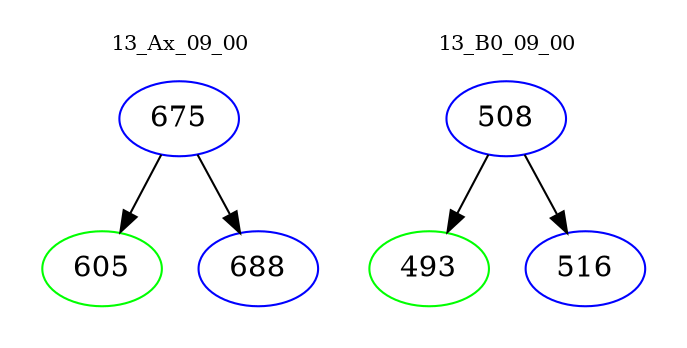 digraph{
subgraph cluster_0 {
color = white
label = "13_Ax_09_00";
fontsize=10;
T0_675 [label="675", color="blue"]
T0_675 -> T0_605 [color="black"]
T0_605 [label="605", color="green"]
T0_675 -> T0_688 [color="black"]
T0_688 [label="688", color="blue"]
}
subgraph cluster_1 {
color = white
label = "13_B0_09_00";
fontsize=10;
T1_508 [label="508", color="blue"]
T1_508 -> T1_493 [color="black"]
T1_493 [label="493", color="green"]
T1_508 -> T1_516 [color="black"]
T1_516 [label="516", color="blue"]
}
}
